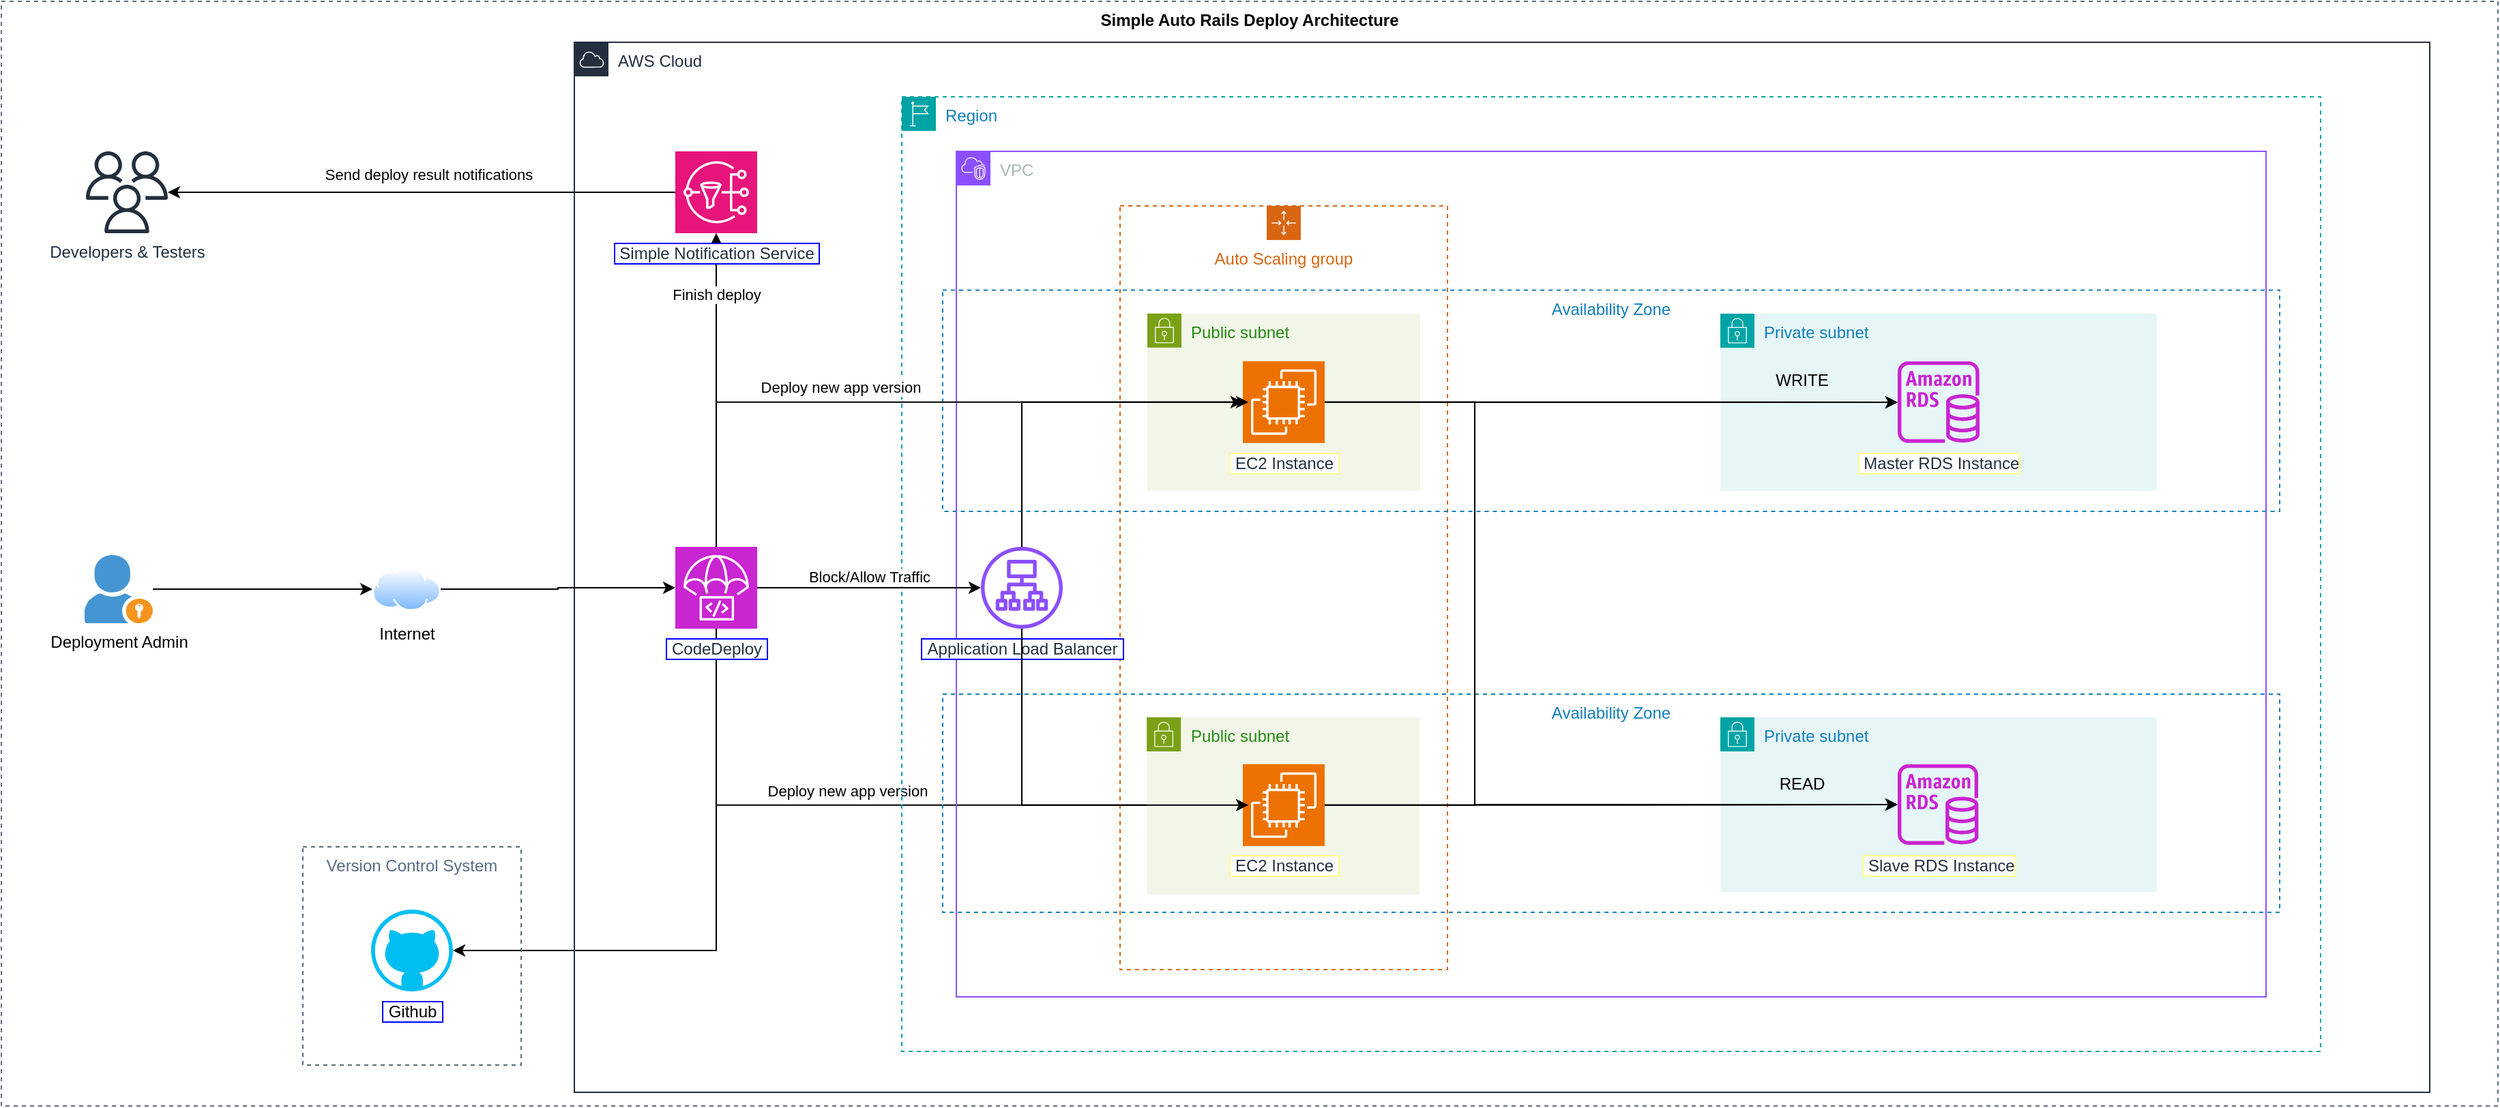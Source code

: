 <mxfile version="24.7.6">
  <diagram id="Ht1M8jgEwFfnCIfOTk4-" name="Page-1">
    <mxGraphModel dx="2376" dy="766" grid="1" gridSize="10" guides="1" tooltips="1" connect="1" arrows="1" fold="1" page="1" pageScale="1" pageWidth="1169" pageHeight="827" math="0" shadow="0">
      <root>
        <mxCell id="0" />
        <mxCell id="1" parent="0" />
        <mxCell id="4xlNcZmjdb_tapX20zbH-118" style="edgeStyle=orthogonalEdgeStyle;rounded=0;orthogonalLoop=1;jettySize=auto;html=1;entryX=1;entryY=0.5;entryDx=0;entryDy=0;entryPerimeter=0;" edge="1" parent="1" source="4xlNcZmjdb_tapX20zbH-84" target="4xlNcZmjdb_tapX20zbH-87">
          <mxGeometry relative="1" as="geometry">
            <Array as="points">
              <mxPoint x="-56" y="706" />
            </Array>
          </mxGeometry>
        </mxCell>
        <mxCell id="4xlNcZmjdb_tapX20zbH-116" value="&lt;span style=&quot;color: rgb(0, 0, 0);&quot;&gt;Simple Auto Rails Deploy Architecture&lt;/span&gt;" style="fillColor=none;strokeColor=#5A6C86;dashed=1;verticalAlign=top;fontStyle=1;fontColor=#5A6C86;whiteSpace=wrap;html=1;labelBackgroundColor=default;" vertex="1" parent="1">
          <mxGeometry x="-580" y="10" width="1830" height="810" as="geometry" />
        </mxCell>
        <mxCell id="4xlNcZmjdb_tapX20zbH-97" style="edgeStyle=orthogonalEdgeStyle;rounded=0;orthogonalLoop=1;jettySize=auto;html=1;entryX=0;entryY=0.5;entryDx=0;entryDy=0;entryPerimeter=0;" edge="1" parent="1" source="4xlNcZmjdb_tapX20zbH-84" target="4xlNcZmjdb_tapX20zbH-58">
          <mxGeometry relative="1" as="geometry">
            <Array as="points">
              <mxPoint x="-56" y="599" />
            </Array>
          </mxGeometry>
        </mxCell>
        <mxCell id="4xlNcZmjdb_tapX20zbH-98" value="Deploy new app version" style="edgeLabel;html=1;align=center;verticalAlign=bottom;resizable=0;points=[];labelPosition=center;verticalLabelPosition=top;" vertex="1" connectable="0" parent="4xlNcZmjdb_tapX20zbH-97">
          <mxGeometry x="-0.08" y="2" relative="1" as="geometry">
            <mxPoint x="-12" as="offset" />
          </mxGeometry>
        </mxCell>
        <mxCell id="4xlNcZmjdb_tapX20zbH-21" value="Private subnet" style="points=[[0,0],[0.25,0],[0.5,0],[0.75,0],[1,0],[1,0.25],[1,0.5],[1,0.75],[1,1],[0.75,1],[0.5,1],[0.25,1],[0,1],[0,0.75],[0,0.5],[0,0.25]];outlineConnect=0;gradientColor=none;html=1;whiteSpace=wrap;fontSize=12;fontStyle=0;container=0;pointerEvents=0;collapsible=0;recursiveResize=0;shape=mxgraph.aws4.group;grIcon=mxgraph.aws4.group_security_group;grStroke=0;strokeColor=#00A4A6;fillColor=#E6F6F7;verticalAlign=top;align=left;spacingLeft=30;fontColor=#147EBA;dashed=0;" vertex="1" parent="1">
          <mxGeometry x="680" y="239" width="320" height="130" as="geometry" />
        </mxCell>
        <mxCell id="4xlNcZmjdb_tapX20zbH-6" value="AWS Cloud" style="points=[[0,0],[0.25,0],[0.5,0],[0.75,0],[1,0],[1,0.25],[1,0.5],[1,0.75],[1,1],[0.75,1],[0.5,1],[0.25,1],[0,1],[0,0.75],[0,0.5],[0,0.25]];outlineConnect=0;gradientColor=none;html=1;whiteSpace=wrap;fontSize=12;fontStyle=0;container=0;pointerEvents=0;collapsible=0;recursiveResize=0;shape=mxgraph.aws4.group;grIcon=mxgraph.aws4.group_aws_cloud;strokeColor=#232F3E;fillColor=none;verticalAlign=top;align=left;spacingLeft=30;fontColor=#232F3E;dashed=0;" vertex="1" parent="1">
          <mxGeometry x="-160" y="40" width="1360" height="770" as="geometry" />
        </mxCell>
        <mxCell id="4xlNcZmjdb_tapX20zbH-9" value="VPC" style="points=[[0,0],[0.25,0],[0.5,0],[0.75,0],[1,0],[1,0.25],[1,0.5],[1,0.75],[1,1],[0.75,1],[0.5,1],[0.25,1],[0,1],[0,0.75],[0,0.5],[0,0.25]];outlineConnect=0;gradientColor=none;html=1;whiteSpace=wrap;fontSize=12;fontStyle=0;container=0;pointerEvents=0;collapsible=0;recursiveResize=0;shape=mxgraph.aws4.group;grIcon=mxgraph.aws4.group_vpc2;strokeColor=#8C4FFF;fillColor=none;verticalAlign=top;align=left;spacingLeft=30;fontColor=#AAB7B8;dashed=0;" vertex="1" parent="1">
          <mxGeometry x="120" y="120" width="960" height="620" as="geometry" />
        </mxCell>
        <mxCell id="4xlNcZmjdb_tapX20zbH-8" value="Region" style="points=[[0,0],[0.25,0],[0.5,0],[0.75,0],[1,0],[1,0.25],[1,0.5],[1,0.75],[1,1],[0.75,1],[0.5,1],[0.25,1],[0,1],[0,0.75],[0,0.5],[0,0.25]];outlineConnect=0;gradientColor=none;html=1;whiteSpace=wrap;fontSize=12;fontStyle=0;container=0;pointerEvents=0;collapsible=0;recursiveResize=0;shape=mxgraph.aws4.group;grIcon=mxgraph.aws4.group_region;strokeColor=#00A4A6;fillColor=none;verticalAlign=top;align=left;spacingLeft=30;fontColor=#147EBA;dashed=1;" vertex="1" parent="1">
          <mxGeometry x="80" y="80" width="1040" height="700" as="geometry" />
        </mxCell>
        <mxCell id="4xlNcZmjdb_tapX20zbH-46" value="Auto Scaling group" style="points=[[0,0],[0.25,0],[0.5,0],[0.75,0],[1,0],[1,0.25],[1,0.5],[1,0.75],[1,1],[0.75,1],[0.5,1],[0.25,1],[0,1],[0,0.75],[0,0.5],[0,0.25]];outlineConnect=0;gradientColor=none;html=1;whiteSpace=wrap;fontSize=12;fontStyle=0;container=0;pointerEvents=0;collapsible=0;recursiveResize=0;shape=mxgraph.aws4.groupCenter;grIcon=mxgraph.aws4.group_auto_scaling_group;grStroke=1;strokeColor=#D86613;fillColor=none;verticalAlign=top;align=center;fontColor=#D86613;dashed=1;spacingTop=25;" vertex="1" parent="1">
          <mxGeometry x="240" y="160" width="240" height="560" as="geometry" />
        </mxCell>
        <mxCell id="4xlNcZmjdb_tapX20zbH-55" value="" style="group" vertex="1" connectable="0" parent="1">
          <mxGeometry x="110" y="518" width="980" height="160" as="geometry" />
        </mxCell>
        <mxCell id="4xlNcZmjdb_tapX20zbH-56" value="Availability Zone" style="fillColor=none;strokeColor=#147EBA;dashed=1;verticalAlign=top;fontStyle=0;fontColor=#147EBA;whiteSpace=wrap;html=1;container=0;" vertex="1" parent="4xlNcZmjdb_tapX20zbH-55">
          <mxGeometry width="980" height="160" as="geometry" />
        </mxCell>
        <mxCell id="4xlNcZmjdb_tapX20zbH-59" value="Private subnet" style="points=[[0,0],[0.25,0],[0.5,0],[0.75,0],[1,0],[1,0.25],[1,0.5],[1,0.75],[1,1],[0.75,1],[0.5,1],[0.25,1],[0,1],[0,0.75],[0,0.5],[0,0.25]];outlineConnect=0;gradientColor=none;html=1;whiteSpace=wrap;fontSize=12;fontStyle=0;container=0;pointerEvents=0;collapsible=0;recursiveResize=0;shape=mxgraph.aws4.group;grIcon=mxgraph.aws4.group_security_group;grStroke=0;strokeColor=#00A4A6;fillColor=#E6F6F7;verticalAlign=top;align=left;spacingLeft=30;fontColor=#147EBA;dashed=0;" vertex="1" parent="4xlNcZmjdb_tapX20zbH-55">
          <mxGeometry x="570" y="17.011" width="320" height="128.197" as="geometry" />
        </mxCell>
        <mxCell id="4xlNcZmjdb_tapX20zbH-60" value="&amp;nbsp;Slave RDS Instance" style="sketch=0;outlineConnect=0;fontColor=#232F3E;gradientColor=none;fillColor=#C925D1;strokeColor=none;dashed=0;verticalLabelPosition=bottom;verticalAlign=top;align=center;html=1;fontSize=12;fontStyle=0;aspect=fixed;pointerEvents=1;shape=mxgraph.aws4.rds_instance;labelBorderColor=#FFFF88;labelBackgroundColor=default;" vertex="1" parent="4xlNcZmjdb_tapX20zbH-55">
          <mxGeometry x="700" y="51.407" width="59.168" height="59.168" as="geometry" />
        </mxCell>
        <mxCell id="4xlNcZmjdb_tapX20zbH-62" value="Public subnet" style="points=[[0,0],[0.25,0],[0.5,0],[0.75,0],[1,0],[1,0.25],[1,0.5],[1,0.75],[1,1],[0.75,1],[0.5,1],[0.25,1],[0,1],[0,0.75],[0,0.5],[0,0.25]];outlineConnect=0;gradientColor=none;html=1;whiteSpace=wrap;fontSize=12;fontStyle=0;container=0;pointerEvents=0;collapsible=0;recursiveResize=0;shape=mxgraph.aws4.group;grIcon=mxgraph.aws4.group_security_group;grStroke=0;strokeColor=#7AA116;fillColor=#F2F6E8;verticalAlign=top;align=left;spacingLeft=30;fontColor=#248814;dashed=0;" vertex="1" parent="4xlNcZmjdb_tapX20zbH-55">
          <mxGeometry x="149.58" y="17.01" width="200" height="130" as="geometry" />
        </mxCell>
        <mxCell id="4xlNcZmjdb_tapX20zbH-77" style="edgeStyle=orthogonalEdgeStyle;rounded=0;orthogonalLoop=1;jettySize=auto;html=1;" edge="1" parent="4xlNcZmjdb_tapX20zbH-55" source="4xlNcZmjdb_tapX20zbH-58" target="4xlNcZmjdb_tapX20zbH-60">
          <mxGeometry relative="1" as="geometry" />
        </mxCell>
        <mxCell id="4xlNcZmjdb_tapX20zbH-58" value="&amp;nbsp;EC2 Instance&amp;nbsp;" style="sketch=0;points=[[0,0,0],[0.25,0,0],[0.5,0,0],[0.75,0,0],[1,0,0],[0,1,0],[0.25,1,0],[0.5,1,0],[0.75,1,0],[1,1,0],[0,0.25,0],[0,0.5,0],[0,0.75,0],[1,0.25,0],[1,0.5,0],[1,0.75,0]];outlineConnect=0;fontColor=#232F3E;fillColor=#ED7100;strokeColor=#ffffff;dashed=0;verticalLabelPosition=bottom;verticalAlign=top;align=center;html=1;fontSize=12;fontStyle=0;aspect=fixed;shape=mxgraph.aws4.resourceIcon;resIcon=mxgraph.aws4.ec2;labelBorderColor=#FFFF88;labelBackgroundColor=default;" vertex="1" parent="4xlNcZmjdb_tapX20zbH-55">
          <mxGeometry x="220" y="51.41" width="60" height="60" as="geometry" />
        </mxCell>
        <mxCell id="4xlNcZmjdb_tapX20zbH-78" value="READ" style="text;html=1;align=center;verticalAlign=middle;whiteSpace=wrap;rounded=0;" vertex="1" parent="4xlNcZmjdb_tapX20zbH-55">
          <mxGeometry x="600" y="51.41" width="60" height="30" as="geometry" />
        </mxCell>
        <mxCell id="4xlNcZmjdb_tapX20zbH-10" value="Availability Zone" style="fillColor=none;strokeColor=#147EBA;dashed=1;verticalAlign=top;fontStyle=0;fontColor=#147EBA;whiteSpace=wrap;html=1;container=0;" vertex="1" parent="1">
          <mxGeometry x="110" y="221.75" width="980" height="162.25" as="geometry" />
        </mxCell>
        <mxCell id="4xlNcZmjdb_tapX20zbH-16" value="Public subnet" style="points=[[0,0],[0.25,0],[0.5,0],[0.75,0],[1,0],[1,0.25],[1,0.5],[1,0.75],[1,1],[0.75,1],[0.5,1],[0.25,1],[0,1],[0,0.75],[0,0.5],[0,0.25]];outlineConnect=0;gradientColor=none;html=1;whiteSpace=wrap;fontSize=12;fontStyle=0;container=0;pointerEvents=0;collapsible=0;recursiveResize=0;shape=mxgraph.aws4.group;grIcon=mxgraph.aws4.group_security_group;grStroke=0;strokeColor=#7AA116;fillColor=#F2F6E8;verticalAlign=top;align=left;spacingLeft=30;fontColor=#248814;dashed=0;" vertex="1" parent="1">
          <mxGeometry x="260" y="238.88" width="200" height="130" as="geometry" />
        </mxCell>
        <mxCell id="4xlNcZmjdb_tapX20zbH-65" style="edgeStyle=orthogonalEdgeStyle;rounded=0;orthogonalLoop=1;jettySize=auto;html=1;exitX=1;exitY=0.5;exitDx=0;exitDy=0;exitPerimeter=0;" edge="1" parent="1" source="4xlNcZmjdb_tapX20zbH-27" target="4xlNcZmjdb_tapX20zbH-29">
          <mxGeometry relative="1" as="geometry" />
        </mxCell>
        <mxCell id="4xlNcZmjdb_tapX20zbH-76" style="edgeStyle=orthogonalEdgeStyle;rounded=0;orthogonalLoop=1;jettySize=auto;html=1;exitX=1;exitY=0.5;exitDx=0;exitDy=0;exitPerimeter=0;" edge="1" parent="1" source="4xlNcZmjdb_tapX20zbH-27" target="4xlNcZmjdb_tapX20zbH-60">
          <mxGeometry relative="1" as="geometry">
            <Array as="points">
              <mxPoint x="500" y="304" />
              <mxPoint x="500" y="599" />
            </Array>
          </mxGeometry>
        </mxCell>
        <mxCell id="4xlNcZmjdb_tapX20zbH-27" value="&amp;nbsp;EC2 Instance&amp;nbsp;" style="sketch=0;points=[[0,0,0],[0.25,0,0],[0.5,0,0],[0.75,0,0],[1,0,0],[0,1,0],[0.25,1,0],[0.5,1,0],[0.75,1,0],[1,1,0],[0,0.25,0],[0,0.5,0],[0,0.75,0],[1,0.25,0],[1,0.5,0],[1,0.75,0]];outlineConnect=0;fontColor=#232F3E;fillColor=#ED7100;strokeColor=#ffffff;dashed=0;verticalLabelPosition=bottom;verticalAlign=top;align=center;html=1;fontSize=12;fontStyle=0;aspect=fixed;shape=mxgraph.aws4.resourceIcon;resIcon=mxgraph.aws4.ec2;labelBorderColor=#FFFF88;labelBackgroundColor=default;" vertex="1" parent="1">
          <mxGeometry x="330" y="273.88" width="60" height="60" as="geometry" />
        </mxCell>
        <mxCell id="4xlNcZmjdb_tapX20zbH-29" value="&amp;nbsp;Master RDS Instance" style="sketch=0;outlineConnect=0;fontColor=#232F3E;gradientColor=none;fillColor=#C925D1;strokeColor=none;dashed=0;verticalLabelPosition=bottom;verticalAlign=top;align=center;html=1;fontSize=12;fontStyle=0;aspect=fixed;pointerEvents=1;shape=mxgraph.aws4.rds_instance;labelBorderColor=#FFFF88;labelBackgroundColor=default;" vertex="1" parent="1">
          <mxGeometry x="810" y="273.88" width="60" height="60" as="geometry" />
        </mxCell>
        <mxCell id="4xlNcZmjdb_tapX20zbH-61" value="&amp;nbsp;Application Load Balancer&amp;nbsp;" style="sketch=0;outlineConnect=0;fontColor=#232F3E;gradientColor=none;fillColor=#8C4FFF;strokeColor=none;dashed=0;verticalLabelPosition=bottom;verticalAlign=top;align=center;html=1;fontSize=12;fontStyle=0;aspect=fixed;pointerEvents=1;shape=mxgraph.aws4.application_load_balancer;labelBackgroundColor=default;labelBorderColor=#0000FF;" vertex="1" parent="1">
          <mxGeometry x="138" y="410" width="60" height="60" as="geometry" />
        </mxCell>
        <mxCell id="4xlNcZmjdb_tapX20zbH-75" style="edgeStyle=orthogonalEdgeStyle;rounded=0;orthogonalLoop=1;jettySize=auto;html=1;exitX=1;exitY=0.5;exitDx=0;exitDy=0;exitPerimeter=0;" edge="1" parent="1" source="4xlNcZmjdb_tapX20zbH-58" target="4xlNcZmjdb_tapX20zbH-29">
          <mxGeometry relative="1" as="geometry">
            <Array as="points">
              <mxPoint x="500" y="599" />
              <mxPoint x="500" y="304" />
            </Array>
          </mxGeometry>
        </mxCell>
        <mxCell id="4xlNcZmjdb_tapX20zbH-79" value="WRITE" style="text;html=1;align=center;verticalAlign=middle;whiteSpace=wrap;rounded=0;" vertex="1" parent="1">
          <mxGeometry x="710" y="273.0" width="60" height="30" as="geometry" />
        </mxCell>
        <mxCell id="4xlNcZmjdb_tapX20zbH-80" style="edgeStyle=orthogonalEdgeStyle;rounded=0;orthogonalLoop=1;jettySize=auto;html=1;entryX=0;entryY=0.5;entryDx=0;entryDy=0;entryPerimeter=0;" edge="1" parent="1" source="4xlNcZmjdb_tapX20zbH-61">
          <mxGeometry relative="1" as="geometry">
            <mxPoint x="334" y="303.88" as="targetPoint" />
            <Array as="points">
              <mxPoint x="168" y="304" />
            </Array>
          </mxGeometry>
        </mxCell>
        <mxCell id="4xlNcZmjdb_tapX20zbH-81" style="edgeStyle=orthogonalEdgeStyle;rounded=0;orthogonalLoop=1;jettySize=auto;html=1;entryX=0;entryY=0.5;entryDx=0;entryDy=0;entryPerimeter=0;" edge="1" parent="1" source="4xlNcZmjdb_tapX20zbH-61">
          <mxGeometry relative="1" as="geometry">
            <mxPoint x="334" y="599.41" as="targetPoint" />
            <Array as="points">
              <mxPoint x="168" y="599" />
            </Array>
          </mxGeometry>
        </mxCell>
        <mxCell id="4xlNcZmjdb_tapX20zbH-85" style="edgeStyle=orthogonalEdgeStyle;rounded=0;orthogonalLoop=1;jettySize=auto;html=1;labelPosition=center;verticalLabelPosition=top;align=center;verticalAlign=bottom;" edge="1" parent="1" source="4xlNcZmjdb_tapX20zbH-84" target="4xlNcZmjdb_tapX20zbH-61">
          <mxGeometry relative="1" as="geometry" />
        </mxCell>
        <mxCell id="4xlNcZmjdb_tapX20zbH-94" value="Block/Allow Traffic" style="edgeLabel;html=1;align=center;verticalAlign=bottom;resizable=0;points=[];labelPosition=center;verticalLabelPosition=top;" vertex="1" connectable="0" parent="4xlNcZmjdb_tapX20zbH-85">
          <mxGeometry relative="1" as="geometry">
            <mxPoint as="offset" />
          </mxGeometry>
        </mxCell>
        <mxCell id="4xlNcZmjdb_tapX20zbH-104" style="edgeStyle=orthogonalEdgeStyle;rounded=0;orthogonalLoop=1;jettySize=auto;html=1;" edge="1" parent="1" source="4xlNcZmjdb_tapX20zbH-84" target="4xlNcZmjdb_tapX20zbH-103">
          <mxGeometry relative="1" as="geometry" />
        </mxCell>
        <mxCell id="4xlNcZmjdb_tapX20zbH-105" value="Finish deploy" style="edgeLabel;html=1;align=center;verticalAlign=middle;resizable=0;points=[];" vertex="1" connectable="0" parent="4xlNcZmjdb_tapX20zbH-104">
          <mxGeometry x="0.609" relative="1" as="geometry">
            <mxPoint as="offset" />
          </mxGeometry>
        </mxCell>
        <mxCell id="4xlNcZmjdb_tapX20zbH-84" value="&amp;nbsp;CodeDeploy&amp;nbsp;" style="sketch=0;points=[[0,0,0],[0.25,0,0],[0.5,0,0],[0.75,0,0],[1,0,0],[0,1,0],[0.25,1,0],[0.5,1,0],[0.75,1,0],[1,1,0],[0,0.25,0],[0,0.5,0],[0,0.75,0],[1,0.25,0],[1,0.5,0],[1,0.75,0]];outlineConnect=0;fontColor=#232F3E;fillColor=#C925D1;strokeColor=#ffffff;dashed=0;verticalLabelPosition=bottom;verticalAlign=top;align=center;html=1;fontSize=12;fontStyle=0;aspect=fixed;shape=mxgraph.aws4.resourceIcon;resIcon=mxgraph.aws4.codedeploy;labelBackgroundColor=default;labelBorderColor=#0000FF;" vertex="1" parent="1">
          <mxGeometry x="-86" y="410" width="60" height="60" as="geometry" />
        </mxCell>
        <mxCell id="4xlNcZmjdb_tapX20zbH-86" value="Version Control System" style="fillColor=none;strokeColor=#5A6C86;dashed=1;verticalAlign=top;fontStyle=0;fontColor=#5A6C86;whiteSpace=wrap;html=1;" vertex="1" parent="1">
          <mxGeometry x="-359" y="630" width="160" height="160" as="geometry" />
        </mxCell>
        <mxCell id="4xlNcZmjdb_tapX20zbH-87" value="&amp;nbsp;Github&amp;nbsp;" style="verticalLabelPosition=bottom;html=1;verticalAlign=top;align=center;strokeColor=none;fillColor=#00BEF2;shape=mxgraph.azure.github_code;pointerEvents=1;aspect=fixed;labelBackgroundColor=default;labelBorderColor=#0000FF;" vertex="1" parent="1">
          <mxGeometry x="-309" y="676" width="60" height="60" as="geometry" />
        </mxCell>
        <mxCell id="4xlNcZmjdb_tapX20zbH-92" style="edgeStyle=orthogonalEdgeStyle;rounded=0;orthogonalLoop=1;jettySize=auto;html=1;" edge="1" parent="1" source="4xlNcZmjdb_tapX20zbH-90" target="4xlNcZmjdb_tapX20zbH-91">
          <mxGeometry relative="1" as="geometry" />
        </mxCell>
        <mxCell id="4xlNcZmjdb_tapX20zbH-90" value="&amp;nbsp;Deployment Admin&amp;nbsp;" style="shadow=0;dashed=0;html=1;strokeColor=none;fillColor=#4495D1;labelPosition=center;verticalLabelPosition=bottom;verticalAlign=top;align=center;outlineConnect=0;shape=mxgraph.veeam.portal_admin;aspect=fixed;labelBackgroundColor=default;labelBorderColor=none;" vertex="1" parent="1">
          <mxGeometry x="-519" y="416" width="50" height="50" as="geometry" />
        </mxCell>
        <mxCell id="4xlNcZmjdb_tapX20zbH-91" value="Internet" style="image;perimeter=ellipsePerimeter;html=1;align=center;shadow=0;dashed=0;spacingTop=3;image=img/lib/active_directory/internet_cloud.svg;aspect=fixed;" vertex="1" parent="1">
          <mxGeometry x="-308" y="425.25" width="50" height="31.5" as="geometry" />
        </mxCell>
        <mxCell id="4xlNcZmjdb_tapX20zbH-93" style="edgeStyle=orthogonalEdgeStyle;rounded=0;orthogonalLoop=1;jettySize=auto;html=1;entryX=0;entryY=0.5;entryDx=0;entryDy=0;entryPerimeter=0;" edge="1" parent="1" source="4xlNcZmjdb_tapX20zbH-91" target="4xlNcZmjdb_tapX20zbH-84">
          <mxGeometry relative="1" as="geometry" />
        </mxCell>
        <mxCell id="4xlNcZmjdb_tapX20zbH-96" style="edgeStyle=orthogonalEdgeStyle;rounded=0;orthogonalLoop=1;jettySize=auto;html=1;entryX=0;entryY=0.5;entryDx=0;entryDy=0;entryPerimeter=0;" edge="1" parent="1" source="4xlNcZmjdb_tapX20zbH-84" target="4xlNcZmjdb_tapX20zbH-27">
          <mxGeometry relative="1" as="geometry">
            <Array as="points">
              <mxPoint x="-56" y="304" />
            </Array>
          </mxGeometry>
        </mxCell>
        <mxCell id="4xlNcZmjdb_tapX20zbH-102" value="Deploy new app version" style="edgeLabel;html=1;align=center;verticalAlign=bottom;resizable=0;points=[];labelPosition=center;verticalLabelPosition=top;" vertex="1" connectable="0" parent="4xlNcZmjdb_tapX20zbH-96">
          <mxGeometry x="-0.349" y="2" relative="1" as="geometry">
            <mxPoint x="37" as="offset" />
          </mxGeometry>
        </mxCell>
        <mxCell id="4xlNcZmjdb_tapX20zbH-109" style="edgeStyle=orthogonalEdgeStyle;rounded=0;orthogonalLoop=1;jettySize=auto;html=1;" edge="1" parent="1" source="4xlNcZmjdb_tapX20zbH-103" target="4xlNcZmjdb_tapX20zbH-107">
          <mxGeometry relative="1" as="geometry" />
        </mxCell>
        <mxCell id="4xlNcZmjdb_tapX20zbH-110" value="Send deploy result notifications" style="edgeLabel;html=1;align=center;verticalAlign=bottom;resizable=0;points=[];labelPosition=center;verticalLabelPosition=top;" vertex="1" connectable="0" parent="4xlNcZmjdb_tapX20zbH-109">
          <mxGeometry x="-0.025" y="-5" relative="1" as="geometry">
            <mxPoint as="offset" />
          </mxGeometry>
        </mxCell>
        <mxCell id="4xlNcZmjdb_tapX20zbH-103" value="&amp;nbsp;Simple Notification Service&amp;nbsp;" style="sketch=0;points=[[0,0,0],[0.25,0,0],[0.5,0,0],[0.75,0,0],[1,0,0],[0,1,0],[0.25,1,0],[0.5,1,0],[0.75,1,0],[1,1,0],[0,0.25,0],[0,0.5,0],[0,0.75,0],[1,0.25,0],[1,0.5,0],[1,0.75,0]];outlineConnect=0;fontColor=#232F3E;fillColor=#E7157B;strokeColor=#ffffff;dashed=0;verticalLabelPosition=bottom;verticalAlign=top;align=center;html=1;fontSize=12;fontStyle=0;aspect=fixed;shape=mxgraph.aws4.resourceIcon;resIcon=mxgraph.aws4.sns;labelBackgroundColor=default;labelBorderColor=#0000FF;" vertex="1" parent="1">
          <mxGeometry x="-86" y="120" width="60" height="60" as="geometry" />
        </mxCell>
        <mxCell id="4xlNcZmjdb_tapX20zbH-107" value="Developers &amp;amp; Testers" style="sketch=0;outlineConnect=0;fontColor=#232F3E;gradientColor=none;fillColor=#232F3D;strokeColor=none;dashed=0;verticalLabelPosition=bottom;verticalAlign=top;align=center;html=1;fontSize=12;fontStyle=0;aspect=fixed;pointerEvents=1;shape=mxgraph.aws4.users;labelBackgroundColor=default;" vertex="1" parent="1">
          <mxGeometry x="-518" y="120" width="60" height="60" as="geometry" />
        </mxCell>
      </root>
    </mxGraphModel>
  </diagram>
</mxfile>
